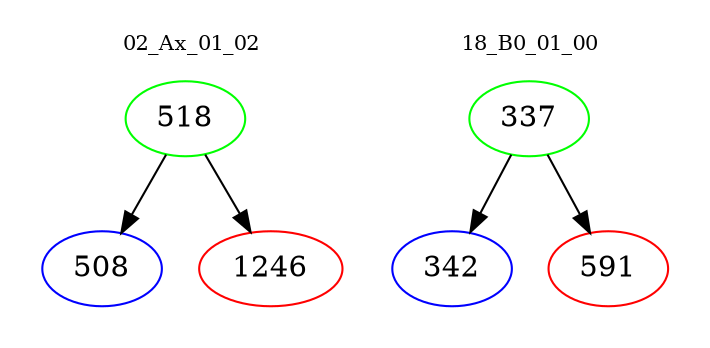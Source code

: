 digraph{
subgraph cluster_0 {
color = white
label = "02_Ax_01_02";
fontsize=10;
T0_518 [label="518", color="green"]
T0_518 -> T0_508 [color="black"]
T0_508 [label="508", color="blue"]
T0_518 -> T0_1246 [color="black"]
T0_1246 [label="1246", color="red"]
}
subgraph cluster_1 {
color = white
label = "18_B0_01_00";
fontsize=10;
T1_337 [label="337", color="green"]
T1_337 -> T1_342 [color="black"]
T1_342 [label="342", color="blue"]
T1_337 -> T1_591 [color="black"]
T1_591 [label="591", color="red"]
}
}

